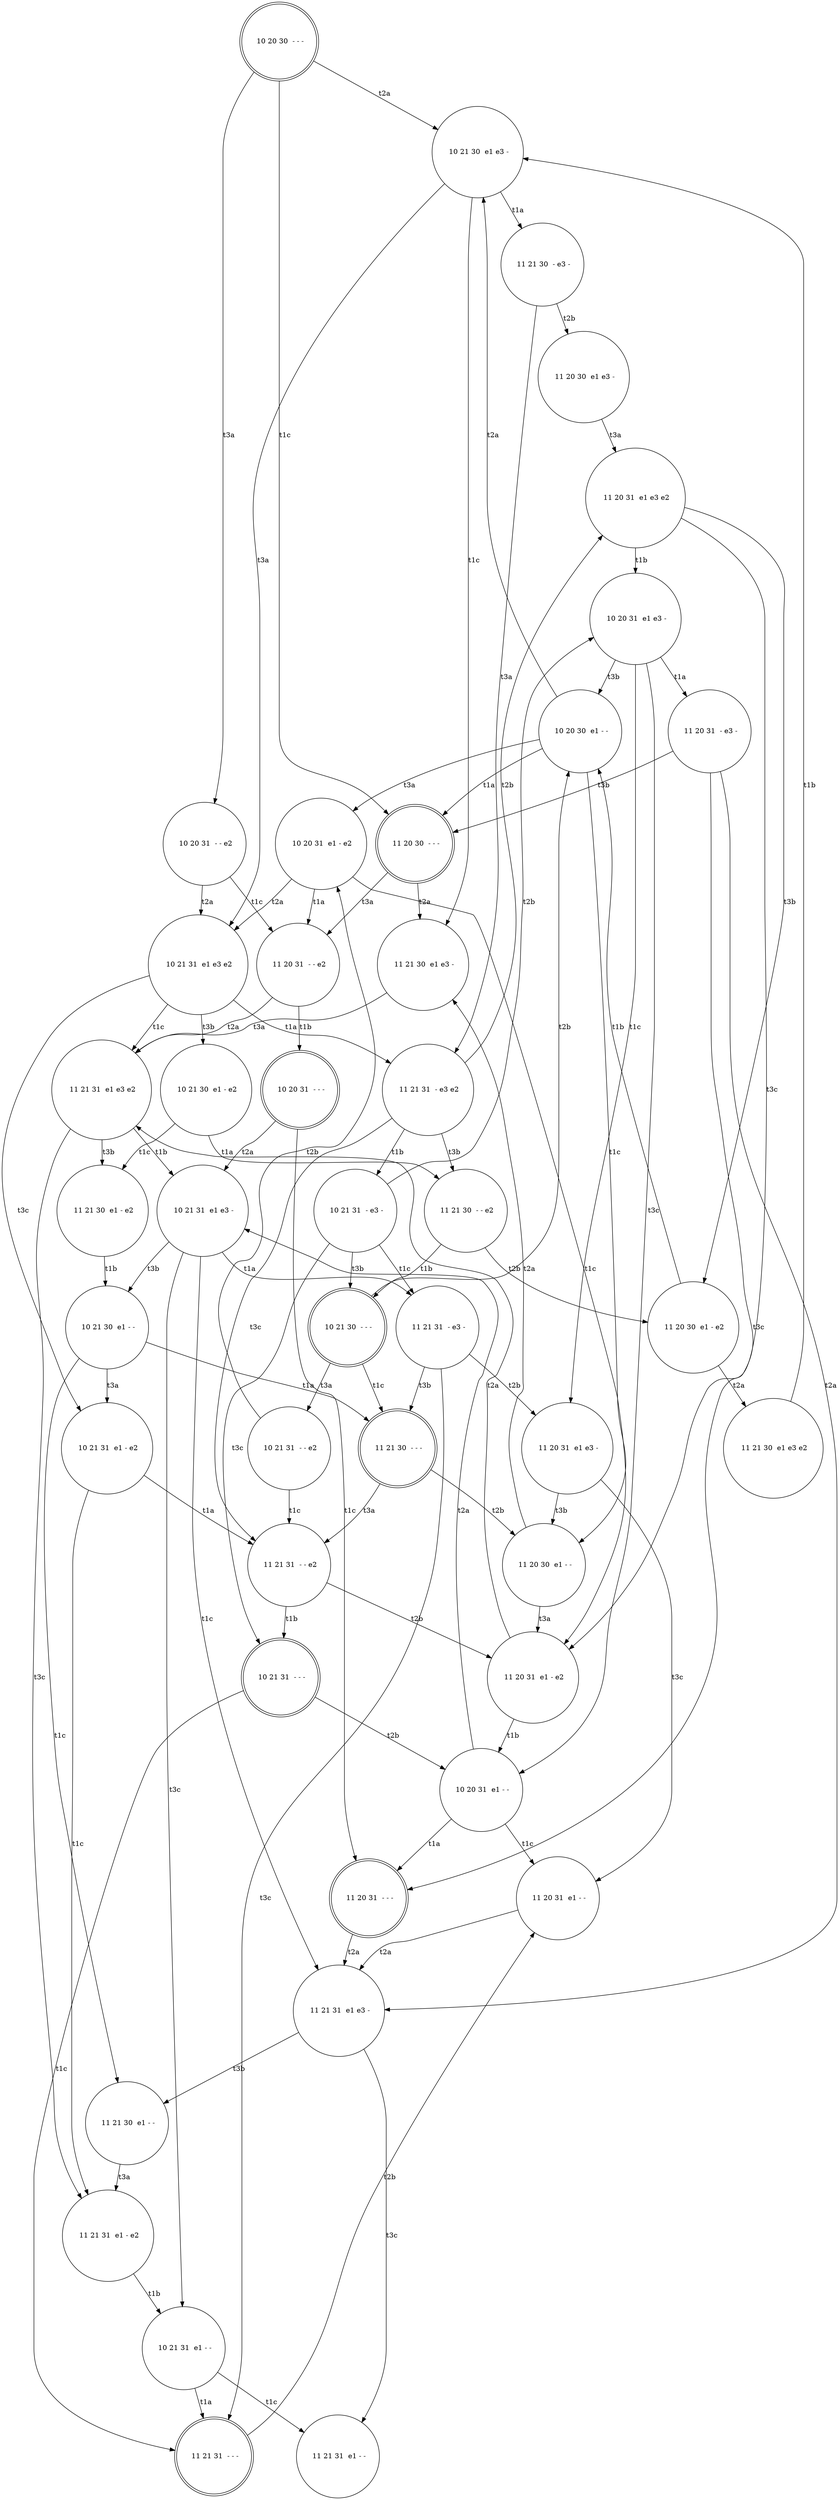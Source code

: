 digraph Rete3_BS {
	" 10 20 30  - - -" [shape=doublecircle]
	" 11 20 30  - - -" [shape=doublecircle]
	" 10 20 30  - - -" -> " 11 20 30  - - -" [label=t1c]
	" 11 21 30  e1 e3 -" [shape=circle]
	" 11 20 30  - - -" -> " 11 21 30  e1 e3 -" [label=t2a]
	" 11 21 31  e1 e3 e2" [shape=circle]
	" 11 21 30  e1 e3 -" -> " 11 21 31  e1 e3 e2" [label=t3a]
	" 10 21 31  e1 e3 -" [shape=circle]
	" 11 21 31  e1 e3 e2" -> " 10 21 31  e1 e3 -" [label=t1b]
	" 11 21 31  - e3 -" [shape=circle]
	" 10 21 31  e1 e3 -" -> " 11 21 31  - e3 -" [label=t1a]
	" 11 20 31  e1 e3 -" [shape=circle]
	" 11 21 31  - e3 -" -> " 11 20 31  e1 e3 -" [label=t2b]
	" 11 20 30  e1 - -" [shape=circle]
	" 11 20 31  e1 e3 -" -> " 11 20 30  e1 - -" [label=t3b]
	" 11 20 30  e1 - -" -> " 11 21 30  e1 e3 -" [label=t2a]
	" 11 20 31  e1 - e2" [shape=circle]
	" 11 20 30  e1 - -" -> " 11 20 31  e1 - e2" [label=t3a]
	" 10 20 31  e1 - -" [shape=circle]
	" 11 20 31  e1 - e2" -> " 10 20 31  e1 - -" [label=t1b]
	" 11 20 31  - - -" [shape=doublecircle]
	" 10 20 31  e1 - -" -> " 11 20 31  - - -" [label=t1a]
	" 11 21 31  e1 e3 -" [shape=circle]
	" 11 20 31  - - -" -> " 11 21 31  e1 e3 -" [label=t2a]
	" 11 21 30  e1 - -" [shape=circle]
	" 11 21 31  e1 e3 -" -> " 11 21 30  e1 - -" [label=t3b]
	" 11 21 31  e1 - e2" [shape=circle]
	" 11 21 30  e1 - -" -> " 11 21 31  e1 - e2" [label=t3a]
	" 10 21 31  e1 - -" [shape=circle]
	" 11 21 31  e1 - e2" -> " 10 21 31  e1 - -" [label=t1b]
	" 11 21 31  - - -" [shape=doublecircle]
	" 10 21 31  e1 - -" -> " 11 21 31  - - -" [label=t1a]
	" 11 20 31  e1 - -" [shape=circle]
	" 11 21 31  - - -" -> " 11 20 31  e1 - -" [label=t2b]
	" 11 20 31  e1 - -" -> " 11 21 31  e1 e3 -" [label=t2a]
	" 11 21 31  e1 - -" [shape=circle]
	" 10 21 31  e1 - -" -> " 11 21 31  e1 - -" [label=t1c]
	" 11 21 31  e1 e3 -" -> " 11 21 31  e1 - -" [label=t3c]
	" 10 20 31  e1 - -" -> " 11 20 31  e1 - -" [label=t1c]
	" 10 20 31  e1 - -" -> " 10 21 31  e1 e3 -" [label=t2a]
	" 11 20 31  e1 - e2" -> " 11 21 31  e1 e3 e2" [label=t2a]
	" 11 20 31  e1 e3 -" -> " 11 20 31  e1 - -" [label=t3c]
	" 11 21 30  - - -" [shape=doublecircle]
	" 11 21 31  - e3 -" -> " 11 21 30  - - -" [label=t3b]
	" 11 21 30  - - -" -> " 11 20 30  e1 - -" [label=t2b]
	" 11 21 31  - - e2" [shape=circle]
	" 11 21 30  - - -" -> " 11 21 31  - - e2" [label=t3a]
	" 10 21 31  - - -" [shape=doublecircle]
	" 11 21 31  - - e2" -> " 10 21 31  - - -" [label=t1b]
	" 10 21 31  - - -" -> " 11 21 31  - - -" [label=t1c]
	" 10 21 31  - - -" -> " 10 20 31  e1 - -" [label=t2b]
	" 11 21 31  - - e2" -> " 11 20 31  e1 - e2" [label=t2b]
	" 11 21 31  - e3 -" -> " 11 21 31  - - -" [label=t3c]
	" 10 21 31  e1 e3 -" -> " 11 21 31  e1 e3 -" [label=t1c]
	" 10 21 30  e1 - -" [shape=circle]
	" 10 21 31  e1 e3 -" -> " 10 21 30  e1 - -" [label=t3b]
	" 10 21 30  e1 - -" -> " 11 21 30  - - -" [label=t1a]
	" 10 21 30  e1 - -" -> " 11 21 30  e1 - -" [label=t1c]
	" 10 21 31  e1 - e2" [shape=circle]
	" 10 21 30  e1 - -" -> " 10 21 31  e1 - e2" [label=t3a]
	" 10 21 31  e1 - e2" -> " 11 21 31  - - e2" [label=t1a]
	" 10 21 31  e1 - e2" -> " 11 21 31  e1 - e2" [label=t1c]
	" 10 21 31  e1 e3 -" -> " 10 21 31  e1 - -" [label=t3c]
	" 11 21 30  e1 - e2" [shape=circle]
	" 11 21 31  e1 e3 e2" -> " 11 21 30  e1 - e2" [label=t3b]
	" 11 21 30  e1 - e2" -> " 10 21 30  e1 - -" [label=t1b]
	" 11 21 31  e1 e3 e2" -> " 11 21 31  e1 - e2" [label=t3c]
	" 11 20 31  - - e2" [shape=circle]
	" 11 20 30  - - -" -> " 11 20 31  - - e2" [label=t3a]
	" 10 20 31  - - -" [shape=doublecircle]
	" 11 20 31  - - e2" -> " 10 20 31  - - -" [label=t1b]
	" 10 20 31  - - -" -> " 11 20 31  - - -" [label=t1c]
	" 10 20 31  - - -" -> " 10 21 31  e1 e3 -" [label=t2a]
	" 11 20 31  - - e2" -> " 11 21 31  e1 e3 e2" [label=t2a]
	" 10 21 30  e1 e3 -" [shape=circle]
	" 10 20 30  - - -" -> " 10 21 30  e1 e3 -" [label=t2a]
	" 11 21 30  - e3 -" [shape=circle]
	" 10 21 30  e1 e3 -" -> " 11 21 30  - e3 -" [label=t1a]
	" 11 20 30  e1 e3 -" [shape=circle]
	" 11 21 30  - e3 -" -> " 11 20 30  e1 e3 -" [label=t2b]
	" 11 20 31  e1 e3 e2" [shape=circle]
	" 11 20 30  e1 e3 -" -> " 11 20 31  e1 e3 e2" [label=t3a]
	" 10 20 31  e1 e3 -" [shape=circle]
	" 11 20 31  e1 e3 e2" -> " 10 20 31  e1 e3 -" [label=t1b]
	" 11 20 31  - e3 -" [shape=circle]
	" 10 20 31  e1 e3 -" -> " 11 20 31  - e3 -" [label=t1a]
	" 11 20 31  - e3 -" -> " 11 21 31  e1 e3 -" [label=t2a]
	" 11 20 31  - e3 -" -> " 11 20 30  - - -" [label=t3b]
	" 11 20 31  - e3 -" -> " 11 20 31  - - -" [label=t3c]
	" 10 20 31  e1 e3 -" -> " 11 20 31  e1 e3 -" [label=t1c]
	" 10 20 30  e1 - -" [shape=circle]
	" 10 20 31  e1 e3 -" -> " 10 20 30  e1 - -" [label=t3b]
	" 10 20 30  e1 - -" -> " 11 20 30  - - -" [label=t1a]
	" 10 20 30  e1 - -" -> " 11 20 30  e1 - -" [label=t1c]
	" 10 20 30  e1 - -" -> " 10 21 30  e1 e3 -" [label=t2a]
	" 10 20 31  e1 - e2" [shape=circle]
	" 10 20 30  e1 - -" -> " 10 20 31  e1 - e2" [label=t3a]
	" 10 20 31  e1 - e2" -> " 11 20 31  - - e2" [label=t1a]
	" 10 20 31  e1 - e2" -> " 11 20 31  e1 - e2" [label=t1c]
	" 10 21 31  e1 e3 e2" [shape=circle]
	" 10 20 31  e1 - e2" -> " 10 21 31  e1 e3 e2" [label=t2a]
	" 11 21 31  - e3 e2" [shape=circle]
	" 10 21 31  e1 e3 e2" -> " 11 21 31  - e3 e2" [label=t1a]
	" 10 21 31  - e3 -" [shape=circle]
	" 11 21 31  - e3 e2" -> " 10 21 31  - e3 -" [label=t1b]
	" 10 21 31  - e3 -" -> " 11 21 31  - e3 -" [label=t1c]
	" 10 21 31  - e3 -" -> " 10 20 31  e1 e3 -" [label=t2b]
	" 10 21 30  - - -" [shape=doublecircle]
	" 10 21 31  - e3 -" -> " 10 21 30  - - -" [label=t3b]
	" 10 21 30  - - -" -> " 11 21 30  - - -" [label=t1c]
	" 10 21 30  - - -" -> " 10 20 30  e1 - -" [label=t2b]
	" 10 21 31  - - e2" [shape=circle]
	" 10 21 30  - - -" -> " 10 21 31  - - e2" [label=t3a]
	" 10 21 31  - - e2" -> " 11 21 31  - - e2" [label=t1c]
	" 10 21 31  - - e2" -> " 10 20 31  e1 - e2" [label=t2b]
	" 10 21 31  - e3 -" -> " 10 21 31  - - -" [label=t3c]
	" 11 21 31  - e3 e2" -> " 11 20 31  e1 e3 e2" [label=t2b]
	" 11 21 30  - - e2" [shape=circle]
	" 11 21 31  - e3 e2" -> " 11 21 30  - - e2" [label=t3b]
	" 11 21 30  - - e2" -> " 10 21 30  - - -" [label=t1b]
	" 11 20 30  e1 - e2" [shape=circle]
	" 11 21 30  - - e2" -> " 11 20 30  e1 - e2" [label=t2b]
	" 11 20 30  e1 - e2" -> " 10 20 30  e1 - -" [label=t1b]
	" 11 21 30  e1 e3 e2" [shape=circle]
	" 11 20 30  e1 - e2" -> " 11 21 30  e1 e3 e2" [label=t2a]
	" 11 21 30  e1 e3 e2" -> " 10 21 30  e1 e3 -" [label=t1b]
	" 11 21 31  - e3 e2" -> " 11 21 31  - - e2" [label=t3c]
	" 10 21 31  e1 e3 e2" -> " 11 21 31  e1 e3 e2" [label=t1c]
	" 10 21 30  e1 - e2" [shape=circle]
	" 10 21 31  e1 e3 e2" -> " 10 21 30  e1 - e2" [label=t3b]
	" 10 21 30  e1 - e2" -> " 11 21 30  - - e2" [label=t1a]
	" 10 21 30  e1 - e2" -> " 11 21 30  e1 - e2" [label=t1c]
	" 10 21 31  e1 e3 e2" -> " 10 21 31  e1 - e2" [label=t3c]
	" 10 20 31  e1 e3 -" -> " 10 20 31  e1 - -" [label=t3c]
	" 11 20 31  e1 e3 e2" -> " 11 20 30  e1 - e2" [label=t3b]
	" 11 20 31  e1 e3 e2" -> " 11 20 31  e1 - e2" [label=t3c]
	" 11 21 30  - e3 -" -> " 11 21 31  - e3 e2" [label=t3a]
	" 10 21 30  e1 e3 -" -> " 11 21 30  e1 e3 -" [label=t1c]
	" 10 21 30  e1 e3 -" -> " 10 21 31  e1 e3 e2" [label=t3a]
	" 10 20 31  - - e2" [shape=circle]
	" 10 20 30  - - -" -> " 10 20 31  - - e2" [label=t3a]
	" 10 20 31  - - e2" -> " 11 20 31  - - e2" [label=t1c]
	" 10 20 31  - - e2" -> " 10 21 31  e1 e3 e2" [label=t2a]
}
